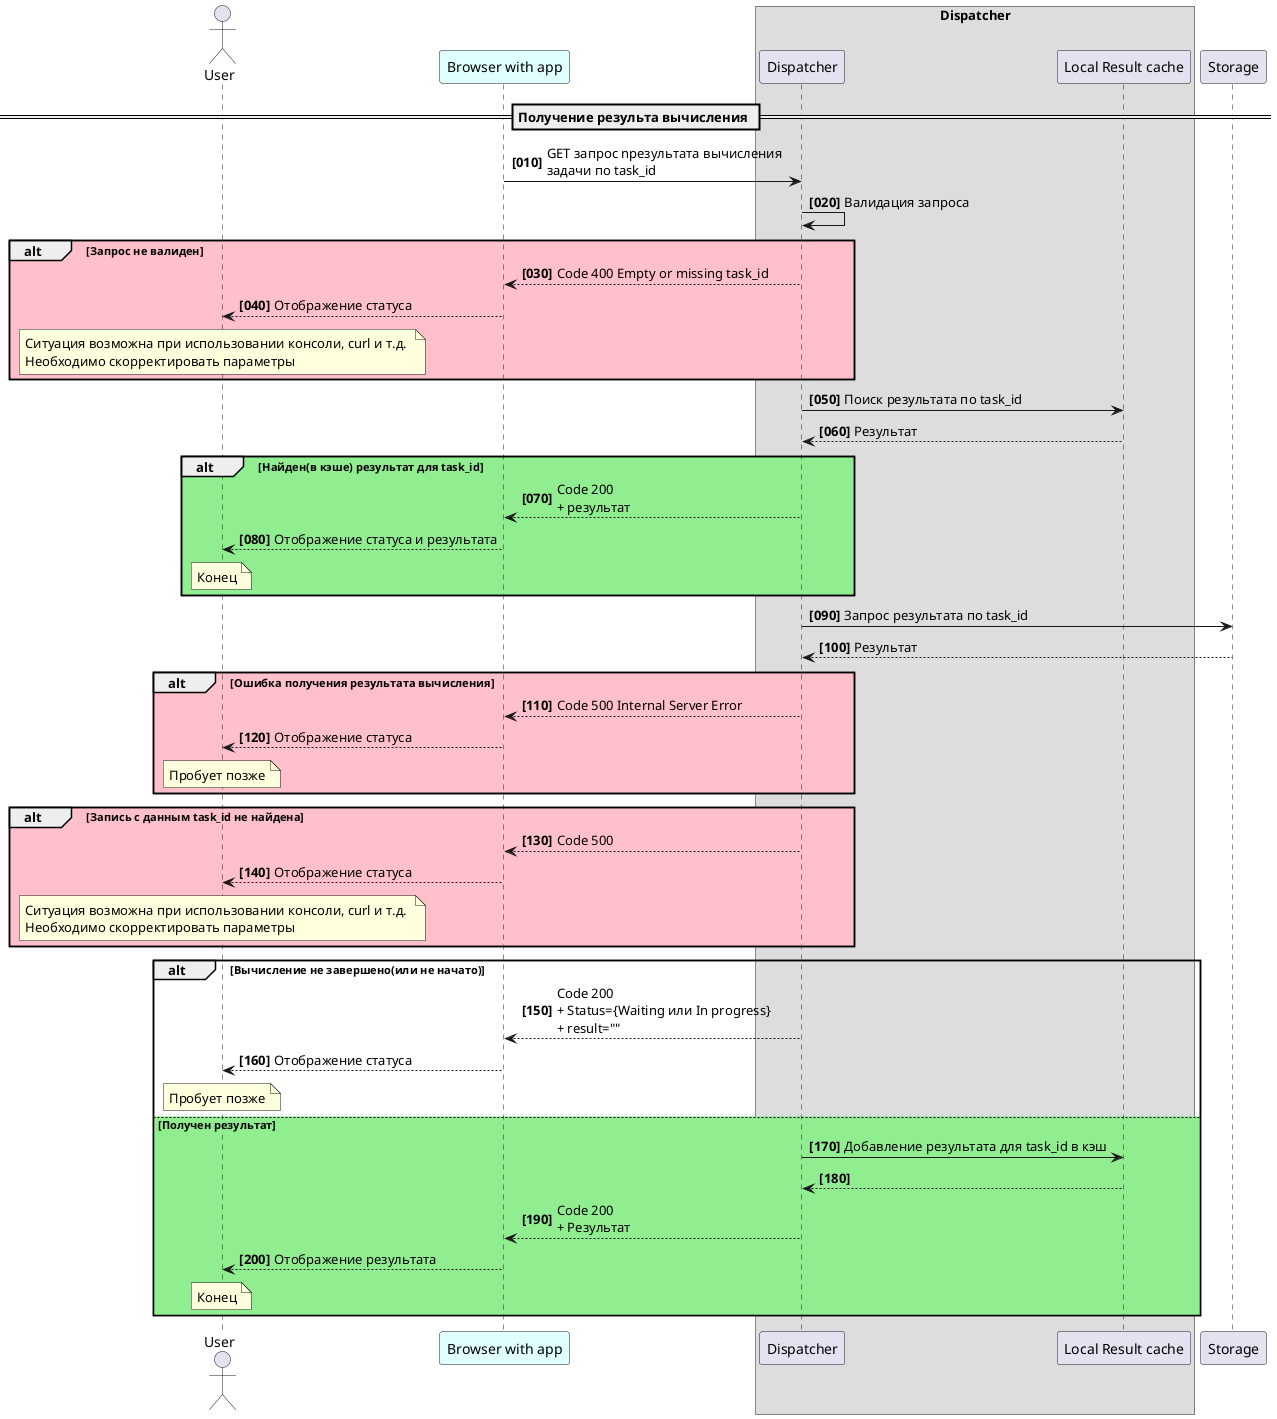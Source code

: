 @startuml
actor User
participant "Browser with app" as Browser #LightCyan

box "Dispatcher"
participant "Dispatcher" as Dispatcher
participant "Local Result cache" as LocalCache
end box

participant Storage


autonumber 10 10 "<b>[000]"


== Получение результа вычисления ==

Browser -> Dispatcher: GET запрос nрезультата вычисления \nзадачи по task_id 

Dispatcher -> Dispatcher: Валидация запроса
alt #Pink Запрос не валиден
  Dispatcher--> Browser: Code 400 Empty or missing task_id
  Browser--> User: Отображение статуса
  note over User:  Ситуация возможна при использовании консоли, curl и т.д. \nНеобходимо скорректировать параметры 
end

Dispatcher -> LocalCache: Поиск результата по task_id
LocalCache --> Dispatcher: Результат
alt #LightGreen  Найден(в кэше) результат для task_id
  Dispatcher--> Browser: Code 200 \n+ результат
  Browser--> User: Отображение статуса и результата
  note over User: Конец
end

Dispatcher -> Storage: Запрос результата по task_id  
Storage --> Dispatcher: Результат


alt #Pink Ошибка получения результата вычисления
  Dispatcher--> Browser: Code 500 Internal Server Error
  Browser--> User: Отображение статуса
  note over User: Пробует позже
end  

alt #Pink Запись с данным task_id не найдена
    Dispatcher--> Browser: Code 500 
    Browser--> User: Отображение статуса
    note over User:  Ситуация возможна при использовании консоли, curl и т.д. \nНеобходимо скорректировать параметры
end

alt Вычисление не завершено(или не начато)
    Dispatcher--> Browser: Code 200 \n+ Status={Waiting или In progress}\n+ result="" 
    Browser--> User: Отображение статуса
    note over User: Пробует позже
else #LightGreen Получен результат
  Dispatcher -> LocalCache: Добавление результата для task_id в кэш  
  LocalCache --> Dispatcher: 

  Dispatcher--> Browser: Code 200 \n+ Результат 
  Browser--> User: Отображение результата
   note over User: Конец
end

@enduml